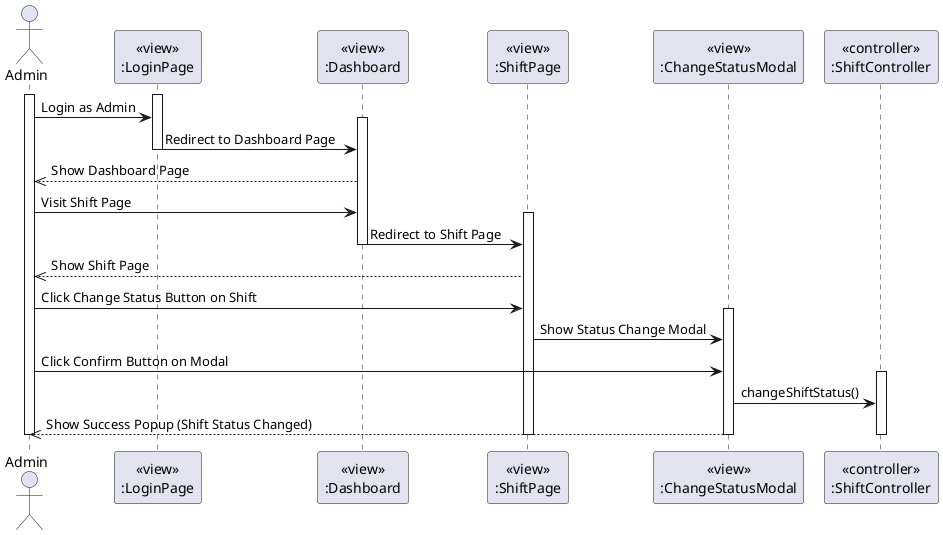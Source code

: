 @startuml ChangeShiftStatus
actor Admin
participant LoginPageView [
  <<view>>
  :LoginPage
]

participant DashboardView [
  <<view>>
  :Dashboard
]

participant ShiftView [
  <<view>>
  :ShiftPage
]

participant ChangeStatusModalView [
  <<view>>
  :ChangeStatusModal
]

participant ShiftController [
  <<controller>>
  :ShiftController
]

activate Admin
activate LoginPageView
Admin -> LoginPageView: Login as Admin
activate DashboardView
LoginPageView -> DashboardView: Redirect to Dashboard Page
deactivate LoginPageView

DashboardView -->> Admin: Show Dashboard Page

Admin -> DashboardView: Visit Shift Page
activate ShiftView
DashboardView -> ShiftView: Redirect to Shift Page
deactivate DashboardView

ShiftView -->> Admin: Show Shift Page

Admin -> ShiftView: Click Change Status Button on Shift

activate ChangeStatusModalView
ShiftView -> ChangeStatusModalView: Show Status Change Modal

Admin -> ChangeStatusModalView: Click Confirm Button on Modal

activate ShiftController
ChangeStatusModalView -> ShiftController: changeShiftStatus()
ChangeStatusModalView -->> Admin: Show Success Popup (Shift Status Changed)
deactivate ShiftController
deactivate ChangeStatusModalView
deactivate Admin
deactivate ShiftView
@enduml
